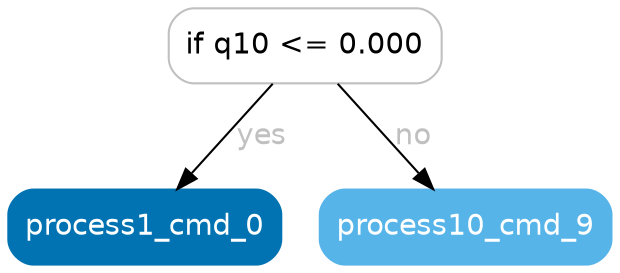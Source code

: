 digraph Tree {
	graph [bb="0,0,289.5,123"];
	node [color=gray,
		fillcolor=white,
		fontname=helvetica,
		label="\N",
		shape=box,
		style="filled, rounded"
	];
	edge [fontname=helvetica];
	0	[height=0.5,
		label="if q10 <= 0.000",
		pos="142.5,105",
		width=1.8194];
	1	[color="#0173b2",
		fillcolor="#0173b2",
		fontcolor=white,
		height=0.5,
		label=process1_cmd_0,
		pos="65.5,18",
		width=1.8194];
	0 -> 1	[fontcolor=gray,
		label=yes,
		lp="122,61.5",
		pos="e,81.059,36.175 126.92,86.799 115.75,74.471 100.54,57.679 88.048,43.89"];
	2	[color="#56b4e9",
		fillcolor="#56b4e9",
		fontcolor=white,
		height=0.5,
		label=process10_cmd_9,
		pos="219.5,18",
		width=1.9444];
	0 -> 2	[fontcolor=gray,
		label=no,
		lp="194.5,61.5",
		pos="e,203.94,36.175 158.08,86.799 169.25,74.471 184.46,57.679 196.95,43.89"];
}
